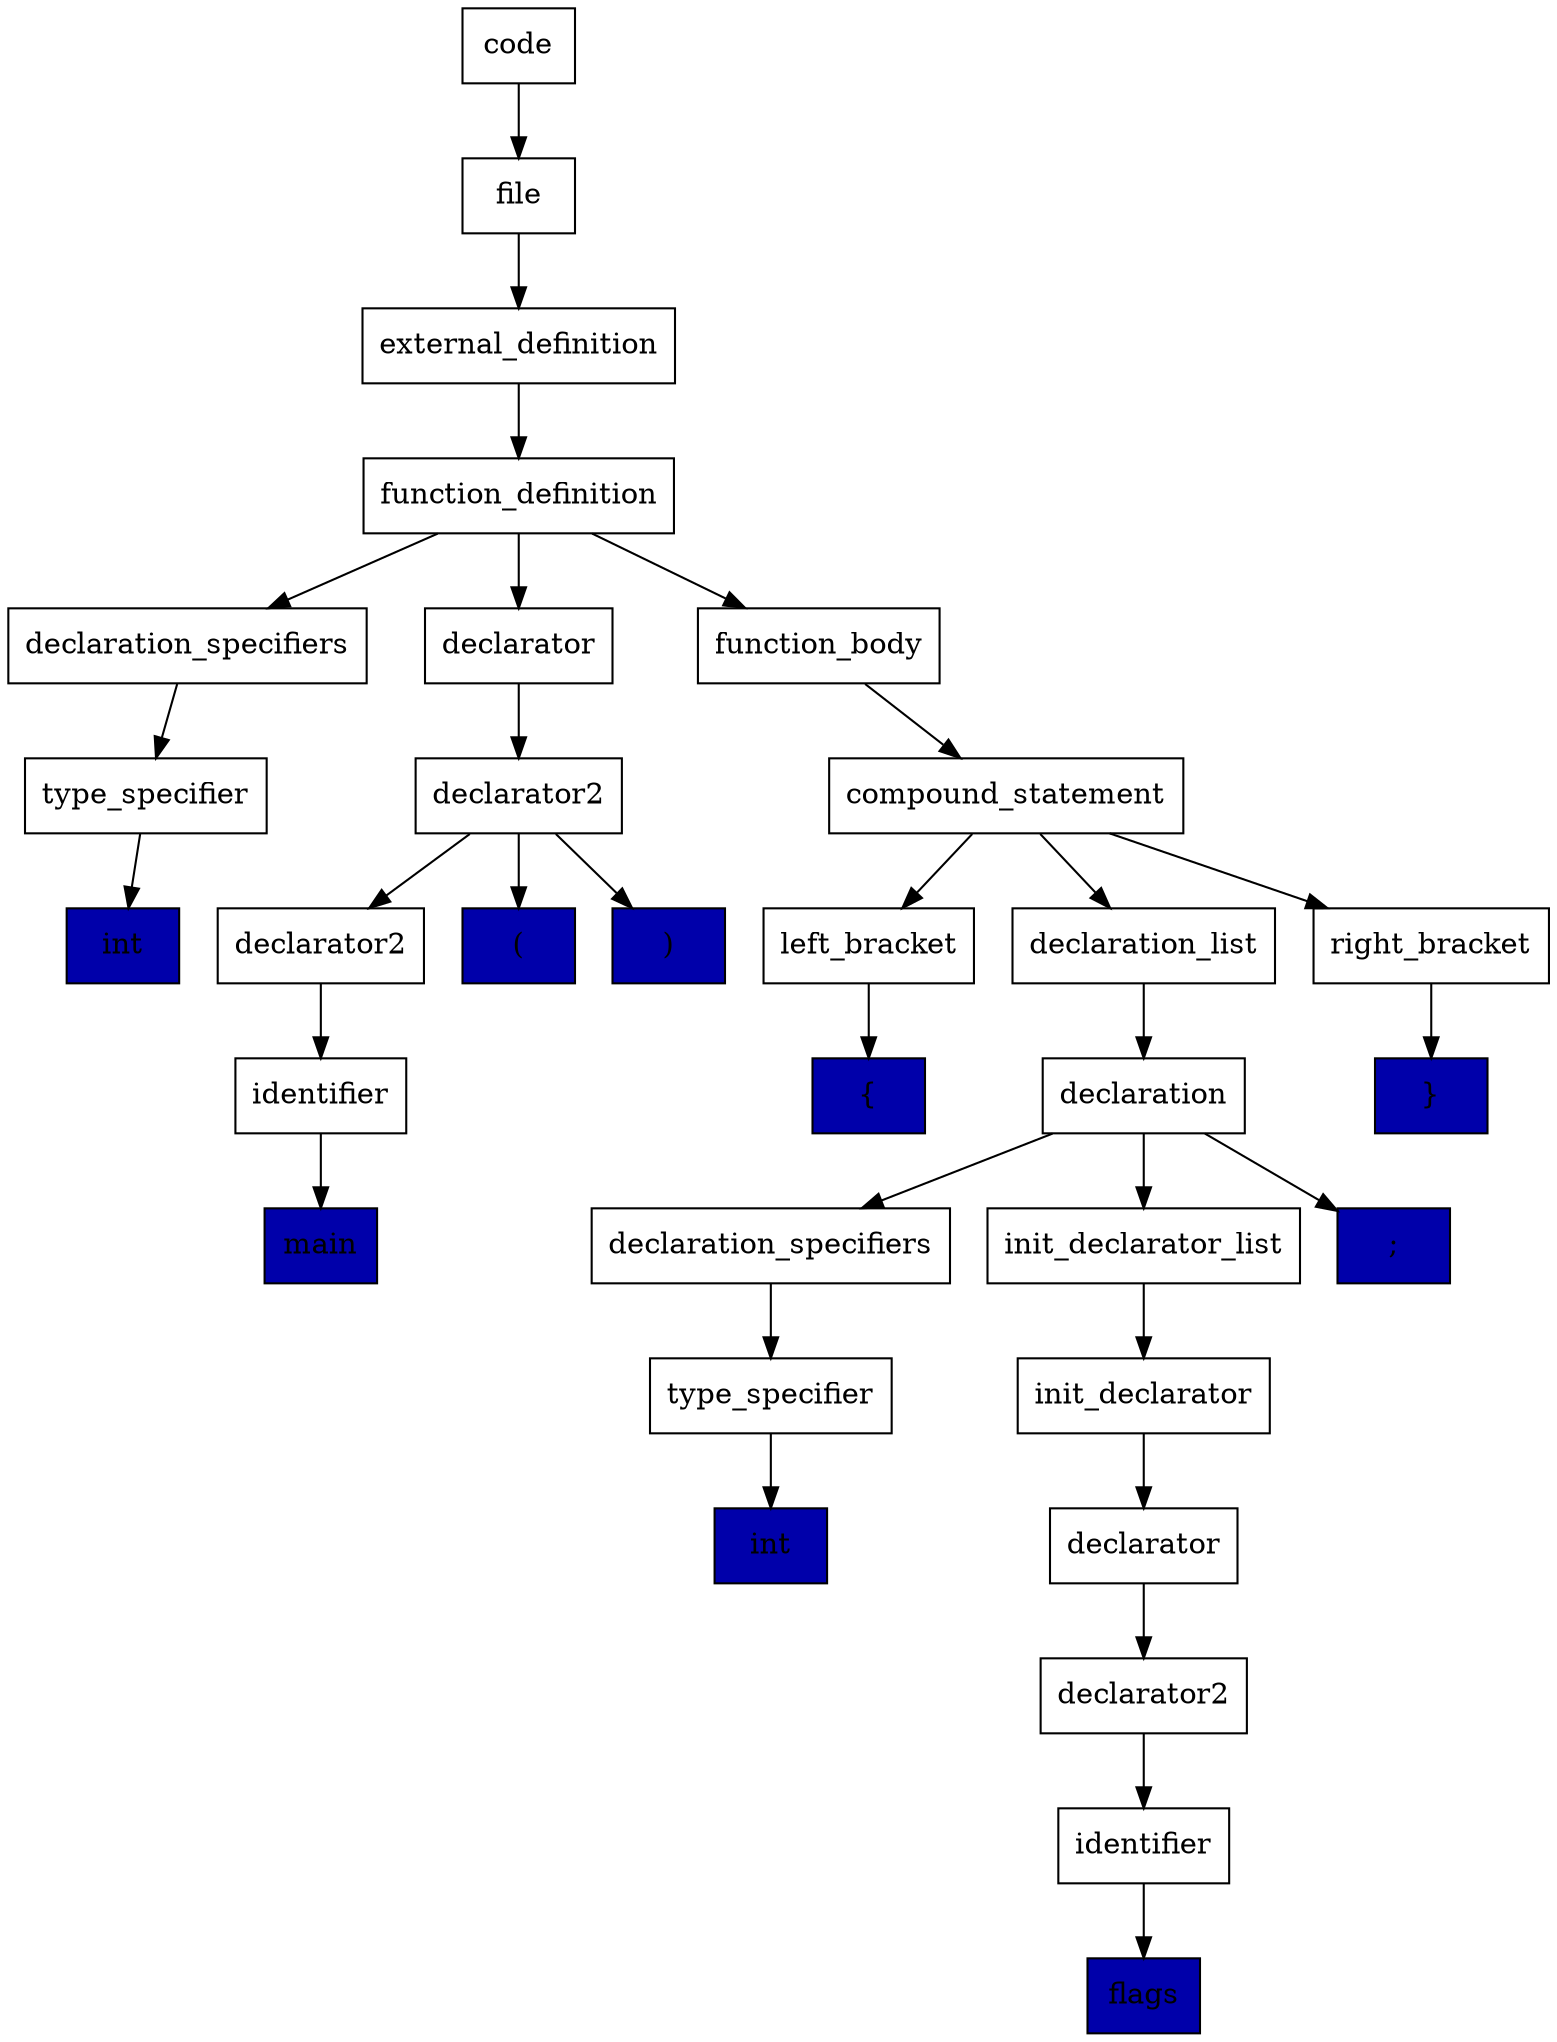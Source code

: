 digraph AST {
    node [shape=box];
    {
        rank=same; 
        1 [label=code];
    }
    {
        rank=same; 
        2 [label=file];
    }
    {
        rank=same; 
        3 [label=external_definition];
    }
    {
        rank=same; 
        4 [label=function_definition];
    }
    {
        rank=same; 
        5 [label=declaration_specifiers];
        8 [label=declarator];
        15 [label=function_body];
    }
    {
        rank=same; 
        6 [label=type_specifier];
        9 [label=declarator2];
        16 [label=compound_statement];
    }
    {
        rank=same; 
        7 [label="int", style=filled, fillcolor="#0000aa"];
        10 [label=declarator2];
        13 [label="(", style=filled, fillcolor="#0000aa"];
        14 [label=")", style=filled, fillcolor="#0000aa"];
        17 [label=left_bracket];
        19 [label=declaration_list];
        31 [label=right_bracket];
    }
    {
        rank=same; 
        11 [label=identifier];
        18 [label="{", style=filled, fillcolor="#0000aa"];
        20 [label=declaration];
        32 [label="}", style=filled, fillcolor="#0000aa"];
    }
    {
        rank=same; 
        12 [label="main", style=filled, fillcolor="#0000aa"];
        21 [label=declaration_specifiers];
        24 [label=init_declarator_list];
        30 [label=";", style=filled, fillcolor="#0000aa"];
    }
    {
        rank=same; 
        22 [label=type_specifier];
        25 [label=init_declarator];
    }
    {
        rank=same; 
        23 [label="int", style=filled, fillcolor="#0000aa"];
        26 [label=declarator];
    }
    {
        rank=same; 
        27 [label=declarator2];
    }
    {
        rank=same; 
        28 [label=identifier];
    }
    {
        rank=same; 
        29 [label="flags", style=filled, fillcolor="#0000aa"];
    }
    1 -> 2;
    2 -> 3;
    3 -> 4;
    4 -> 5;
    4 -> 8;
    4 -> 15;
    5 -> 6;
    8 -> 9;
    15 -> 16;
    6 -> 7;
    9 -> 10;
    9 -> 13;
    9 -> 14;
    16 -> 17;
    16 -> 19;
    16 -> 31;
    10 -> 11;
    17 -> 18;
    19 -> 20;
    31 -> 32;
    11 -> 12;
    20 -> 21;
    20 -> 24;
    20 -> 30;
    21 -> 22;
    24 -> 25;
    22 -> 23;
    25 -> 26;
    26 -> 27;
    27 -> 28;
    28 -> 29;
}
